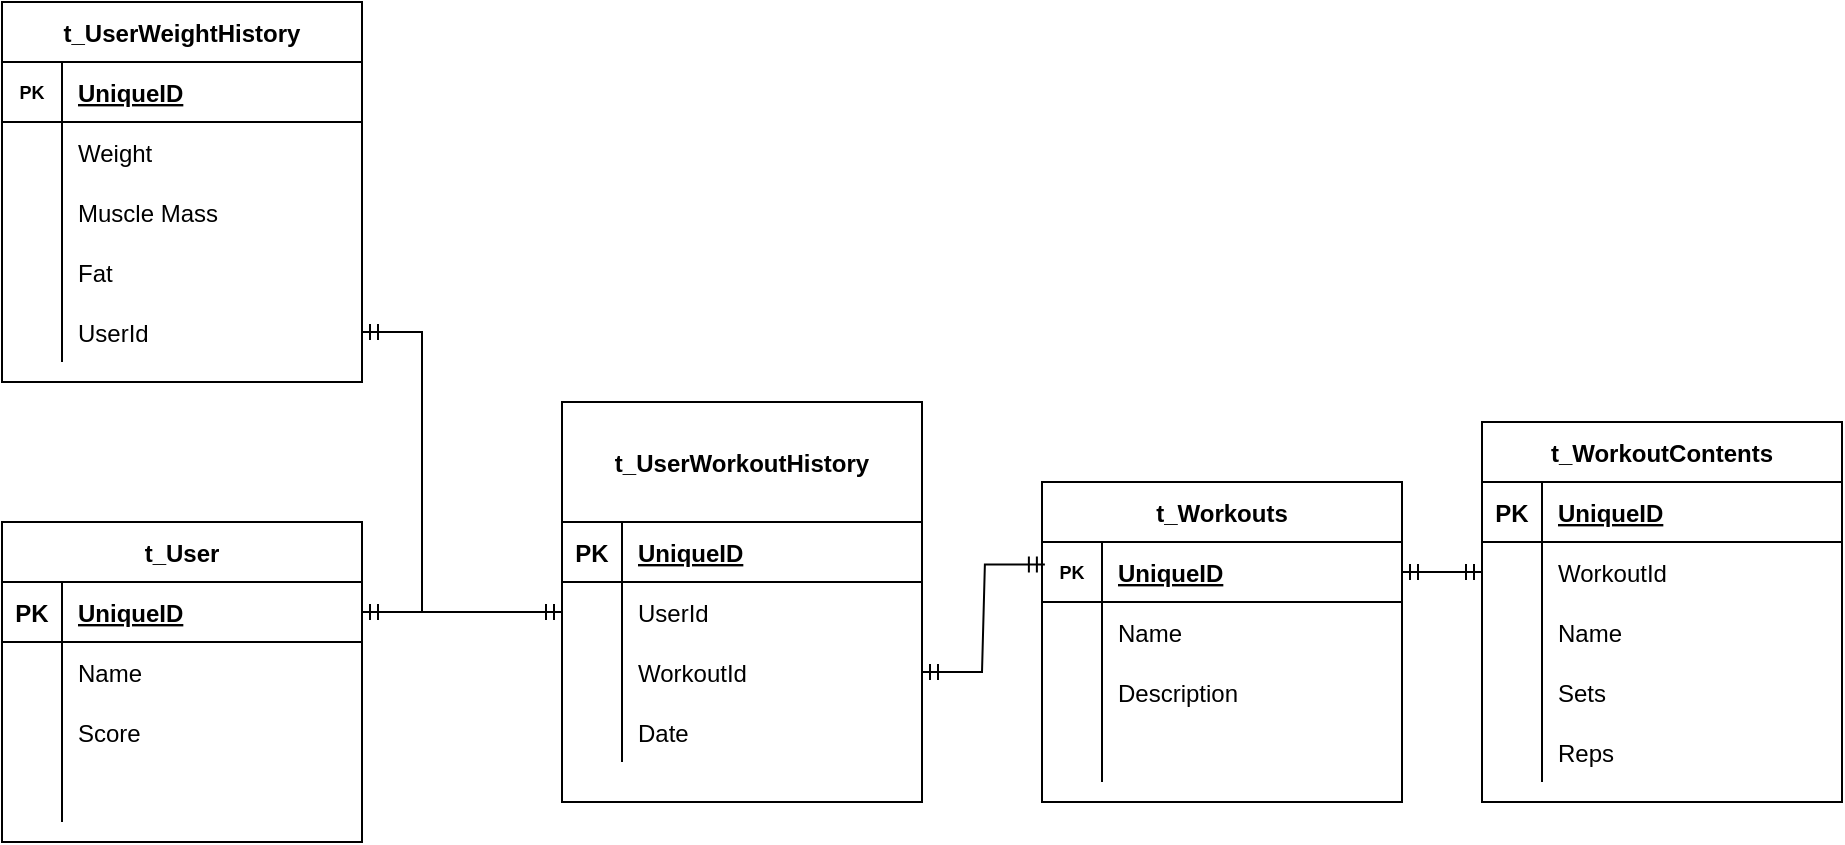 <mxfile version="17.1.0" type="device"><diagram id="56YYVTPu4UpJ24mQE7_h" name="Page-1"><mxGraphModel dx="1178" dy="683" grid="1" gridSize="10" guides="1" tooltips="1" connect="1" arrows="1" fold="1" page="1" pageScale="1" pageWidth="1920" pageHeight="1200" math="0" shadow="0"><root><mxCell id="0"/><mxCell id="1" parent="0"/><mxCell id="qV3LjshaZP_i5iTwCPzn-1" value="t_User" style="shape=table;startSize=30;container=1;collapsible=1;childLayout=tableLayout;fixedRows=1;rowLines=0;fontStyle=1;align=center;resizeLast=1;" vertex="1" parent="1"><mxGeometry x="340" y="440" width="180" height="160" as="geometry"/></mxCell><mxCell id="qV3LjshaZP_i5iTwCPzn-2" value="" style="shape=tableRow;horizontal=0;startSize=0;swimlaneHead=0;swimlaneBody=0;fillColor=none;collapsible=0;dropTarget=0;points=[[0,0.5],[1,0.5]];portConstraint=eastwest;top=0;left=0;right=0;bottom=1;" vertex="1" parent="qV3LjshaZP_i5iTwCPzn-1"><mxGeometry y="30" width="180" height="30" as="geometry"/></mxCell><mxCell id="qV3LjshaZP_i5iTwCPzn-3" value="PK" style="shape=partialRectangle;connectable=0;fillColor=none;top=0;left=0;bottom=0;right=0;fontStyle=1;overflow=hidden;" vertex="1" parent="qV3LjshaZP_i5iTwCPzn-2"><mxGeometry width="30" height="30" as="geometry"><mxRectangle width="30" height="30" as="alternateBounds"/></mxGeometry></mxCell><mxCell id="qV3LjshaZP_i5iTwCPzn-4" value="UniqueID" style="shape=partialRectangle;connectable=0;fillColor=none;top=0;left=0;bottom=0;right=0;align=left;spacingLeft=6;fontStyle=5;overflow=hidden;" vertex="1" parent="qV3LjshaZP_i5iTwCPzn-2"><mxGeometry x="30" width="150" height="30" as="geometry"><mxRectangle width="150" height="30" as="alternateBounds"/></mxGeometry></mxCell><mxCell id="qV3LjshaZP_i5iTwCPzn-5" value="" style="shape=tableRow;horizontal=0;startSize=0;swimlaneHead=0;swimlaneBody=0;fillColor=none;collapsible=0;dropTarget=0;points=[[0,0.5],[1,0.5]];portConstraint=eastwest;top=0;left=0;right=0;bottom=0;" vertex="1" parent="qV3LjshaZP_i5iTwCPzn-1"><mxGeometry y="60" width="180" height="30" as="geometry"/></mxCell><mxCell id="qV3LjshaZP_i5iTwCPzn-6" value="" style="shape=partialRectangle;connectable=0;fillColor=none;top=0;left=0;bottom=0;right=0;editable=1;overflow=hidden;" vertex="1" parent="qV3LjshaZP_i5iTwCPzn-5"><mxGeometry width="30" height="30" as="geometry"><mxRectangle width="30" height="30" as="alternateBounds"/></mxGeometry></mxCell><mxCell id="qV3LjshaZP_i5iTwCPzn-7" value="Name" style="shape=partialRectangle;connectable=0;fillColor=none;top=0;left=0;bottom=0;right=0;align=left;spacingLeft=6;overflow=hidden;" vertex="1" parent="qV3LjshaZP_i5iTwCPzn-5"><mxGeometry x="30" width="150" height="30" as="geometry"><mxRectangle width="150" height="30" as="alternateBounds"/></mxGeometry></mxCell><mxCell id="qV3LjshaZP_i5iTwCPzn-8" value="" style="shape=tableRow;horizontal=0;startSize=0;swimlaneHead=0;swimlaneBody=0;fillColor=none;collapsible=0;dropTarget=0;points=[[0,0.5],[1,0.5]];portConstraint=eastwest;top=0;left=0;right=0;bottom=0;" vertex="1" parent="qV3LjshaZP_i5iTwCPzn-1"><mxGeometry y="90" width="180" height="30" as="geometry"/></mxCell><mxCell id="qV3LjshaZP_i5iTwCPzn-9" value="" style="shape=partialRectangle;connectable=0;fillColor=none;top=0;left=0;bottom=0;right=0;editable=1;overflow=hidden;" vertex="1" parent="qV3LjshaZP_i5iTwCPzn-8"><mxGeometry width="30" height="30" as="geometry"><mxRectangle width="30" height="30" as="alternateBounds"/></mxGeometry></mxCell><mxCell id="qV3LjshaZP_i5iTwCPzn-10" value="Score" style="shape=partialRectangle;connectable=0;fillColor=none;top=0;left=0;bottom=0;right=0;align=left;spacingLeft=6;overflow=hidden;" vertex="1" parent="qV3LjshaZP_i5iTwCPzn-8"><mxGeometry x="30" width="150" height="30" as="geometry"><mxRectangle width="150" height="30" as="alternateBounds"/></mxGeometry></mxCell><mxCell id="qV3LjshaZP_i5iTwCPzn-11" value="" style="shape=tableRow;horizontal=0;startSize=0;swimlaneHead=0;swimlaneBody=0;fillColor=none;collapsible=0;dropTarget=0;points=[[0,0.5],[1,0.5]];portConstraint=eastwest;top=0;left=0;right=0;bottom=0;" vertex="1" parent="qV3LjshaZP_i5iTwCPzn-1"><mxGeometry y="120" width="180" height="30" as="geometry"/></mxCell><mxCell id="qV3LjshaZP_i5iTwCPzn-12" value="" style="shape=partialRectangle;connectable=0;fillColor=none;top=0;left=0;bottom=0;right=0;editable=1;overflow=hidden;" vertex="1" parent="qV3LjshaZP_i5iTwCPzn-11"><mxGeometry width="30" height="30" as="geometry"><mxRectangle width="30" height="30" as="alternateBounds"/></mxGeometry></mxCell><mxCell id="qV3LjshaZP_i5iTwCPzn-13" value="" style="shape=partialRectangle;connectable=0;fillColor=none;top=0;left=0;bottom=0;right=0;align=left;spacingLeft=6;overflow=hidden;" vertex="1" parent="qV3LjshaZP_i5iTwCPzn-11"><mxGeometry x="30" width="150" height="30" as="geometry"><mxRectangle width="150" height="30" as="alternateBounds"/></mxGeometry></mxCell><mxCell id="qV3LjshaZP_i5iTwCPzn-28" value="t_WorkoutContents" style="shape=table;startSize=30;container=1;collapsible=1;childLayout=tableLayout;fixedRows=1;rowLines=0;fontStyle=1;align=center;resizeLast=1;" vertex="1" parent="1"><mxGeometry x="1080" y="390" width="180" height="190" as="geometry"/></mxCell><mxCell id="qV3LjshaZP_i5iTwCPzn-29" value="" style="shape=tableRow;horizontal=0;startSize=0;swimlaneHead=0;swimlaneBody=0;fillColor=none;collapsible=0;dropTarget=0;points=[[0,0.5],[1,0.5]];portConstraint=eastwest;top=0;left=0;right=0;bottom=1;" vertex="1" parent="qV3LjshaZP_i5iTwCPzn-28"><mxGeometry y="30" width="180" height="30" as="geometry"/></mxCell><mxCell id="qV3LjshaZP_i5iTwCPzn-30" value="PK" style="shape=partialRectangle;connectable=0;fillColor=none;top=0;left=0;bottom=0;right=0;fontStyle=1;overflow=hidden;" vertex="1" parent="qV3LjshaZP_i5iTwCPzn-29"><mxGeometry width="30" height="30" as="geometry"><mxRectangle width="30" height="30" as="alternateBounds"/></mxGeometry></mxCell><mxCell id="qV3LjshaZP_i5iTwCPzn-31" value="UniqueID" style="shape=partialRectangle;connectable=0;fillColor=none;top=0;left=0;bottom=0;right=0;align=left;spacingLeft=6;fontStyle=5;overflow=hidden;" vertex="1" parent="qV3LjshaZP_i5iTwCPzn-29"><mxGeometry x="30" width="150" height="30" as="geometry"><mxRectangle width="150" height="30" as="alternateBounds"/></mxGeometry></mxCell><mxCell id="qV3LjshaZP_i5iTwCPzn-32" value="" style="shape=tableRow;horizontal=0;startSize=0;swimlaneHead=0;swimlaneBody=0;fillColor=none;collapsible=0;dropTarget=0;points=[[0,0.5],[1,0.5]];portConstraint=eastwest;top=0;left=0;right=0;bottom=0;" vertex="1" parent="qV3LjshaZP_i5iTwCPzn-28"><mxGeometry y="60" width="180" height="30" as="geometry"/></mxCell><mxCell id="qV3LjshaZP_i5iTwCPzn-33" value="" style="shape=partialRectangle;connectable=0;fillColor=none;top=0;left=0;bottom=0;right=0;editable=1;overflow=hidden;" vertex="1" parent="qV3LjshaZP_i5iTwCPzn-32"><mxGeometry width="30" height="30" as="geometry"><mxRectangle width="30" height="30" as="alternateBounds"/></mxGeometry></mxCell><mxCell id="qV3LjshaZP_i5iTwCPzn-34" value="WorkoutId" style="shape=partialRectangle;connectable=0;fillColor=none;top=0;left=0;bottom=0;right=0;align=left;spacingLeft=6;overflow=hidden;" vertex="1" parent="qV3LjshaZP_i5iTwCPzn-32"><mxGeometry x="30" width="150" height="30" as="geometry"><mxRectangle width="150" height="30" as="alternateBounds"/></mxGeometry></mxCell><mxCell id="qV3LjshaZP_i5iTwCPzn-35" value="" style="shape=tableRow;horizontal=0;startSize=0;swimlaneHead=0;swimlaneBody=0;fillColor=none;collapsible=0;dropTarget=0;points=[[0,0.5],[1,0.5]];portConstraint=eastwest;top=0;left=0;right=0;bottom=0;" vertex="1" parent="qV3LjshaZP_i5iTwCPzn-28"><mxGeometry y="90" width="180" height="30" as="geometry"/></mxCell><mxCell id="qV3LjshaZP_i5iTwCPzn-36" value="" style="shape=partialRectangle;connectable=0;fillColor=none;top=0;left=0;bottom=0;right=0;editable=1;overflow=hidden;" vertex="1" parent="qV3LjshaZP_i5iTwCPzn-35"><mxGeometry width="30" height="30" as="geometry"><mxRectangle width="30" height="30" as="alternateBounds"/></mxGeometry></mxCell><mxCell id="qV3LjshaZP_i5iTwCPzn-37" value="Name" style="shape=partialRectangle;connectable=0;fillColor=none;top=0;left=0;bottom=0;right=0;align=left;spacingLeft=6;overflow=hidden;" vertex="1" parent="qV3LjshaZP_i5iTwCPzn-35"><mxGeometry x="30" width="150" height="30" as="geometry"><mxRectangle width="150" height="30" as="alternateBounds"/></mxGeometry></mxCell><mxCell id="qV3LjshaZP_i5iTwCPzn-38" value="" style="shape=tableRow;horizontal=0;startSize=0;swimlaneHead=0;swimlaneBody=0;fillColor=none;collapsible=0;dropTarget=0;points=[[0,0.5],[1,0.5]];portConstraint=eastwest;top=0;left=0;right=0;bottom=0;" vertex="1" parent="qV3LjshaZP_i5iTwCPzn-28"><mxGeometry y="120" width="180" height="30" as="geometry"/></mxCell><mxCell id="qV3LjshaZP_i5iTwCPzn-39" value="" style="shape=partialRectangle;connectable=0;fillColor=none;top=0;left=0;bottom=0;right=0;editable=1;overflow=hidden;" vertex="1" parent="qV3LjshaZP_i5iTwCPzn-38"><mxGeometry width="30" height="30" as="geometry"><mxRectangle width="30" height="30" as="alternateBounds"/></mxGeometry></mxCell><mxCell id="qV3LjshaZP_i5iTwCPzn-40" value="Sets" style="shape=partialRectangle;connectable=0;fillColor=none;top=0;left=0;bottom=0;right=0;align=left;spacingLeft=6;overflow=hidden;" vertex="1" parent="qV3LjshaZP_i5iTwCPzn-38"><mxGeometry x="30" width="150" height="30" as="geometry"><mxRectangle width="150" height="30" as="alternateBounds"/></mxGeometry></mxCell><mxCell id="qV3LjshaZP_i5iTwCPzn-87" value="" style="shape=tableRow;horizontal=0;startSize=0;swimlaneHead=0;swimlaneBody=0;fillColor=none;collapsible=0;dropTarget=0;points=[[0,0.5],[1,0.5]];portConstraint=eastwest;top=0;left=0;right=0;bottom=0;fontSize=9;" vertex="1" parent="qV3LjshaZP_i5iTwCPzn-28"><mxGeometry y="150" width="180" height="30" as="geometry"/></mxCell><mxCell id="qV3LjshaZP_i5iTwCPzn-88" value="" style="shape=partialRectangle;connectable=0;fillColor=none;top=0;left=0;bottom=0;right=0;editable=1;overflow=hidden;fontSize=9;" vertex="1" parent="qV3LjshaZP_i5iTwCPzn-87"><mxGeometry width="30" height="30" as="geometry"><mxRectangle width="30" height="30" as="alternateBounds"/></mxGeometry></mxCell><mxCell id="qV3LjshaZP_i5iTwCPzn-89" value="Reps" style="shape=partialRectangle;connectable=0;fillColor=none;top=0;left=0;bottom=0;right=0;align=left;spacingLeft=6;overflow=hidden;fontSize=12;" vertex="1" parent="qV3LjshaZP_i5iTwCPzn-87"><mxGeometry x="30" width="150" height="30" as="geometry"><mxRectangle width="150" height="30" as="alternateBounds"/></mxGeometry></mxCell><mxCell id="qV3LjshaZP_i5iTwCPzn-54" value="t_UserWeightHistory" style="shape=table;startSize=30;container=1;collapsible=1;childLayout=tableLayout;fixedRows=1;rowLines=0;fontStyle=1;align=center;resizeLast=1;fontSize=12;" vertex="1" parent="1"><mxGeometry x="340" y="180" width="180" height="190" as="geometry"/></mxCell><mxCell id="qV3LjshaZP_i5iTwCPzn-55" value="" style="shape=tableRow;horizontal=0;startSize=0;swimlaneHead=0;swimlaneBody=0;fillColor=none;collapsible=0;dropTarget=0;points=[[0,0.5],[1,0.5]];portConstraint=eastwest;top=0;left=0;right=0;bottom=1;fontSize=9;" vertex="1" parent="qV3LjshaZP_i5iTwCPzn-54"><mxGeometry y="30" width="180" height="30" as="geometry"/></mxCell><mxCell id="qV3LjshaZP_i5iTwCPzn-56" value="PK" style="shape=partialRectangle;connectable=0;fillColor=none;top=0;left=0;bottom=0;right=0;fontStyle=1;overflow=hidden;fontSize=9;" vertex="1" parent="qV3LjshaZP_i5iTwCPzn-55"><mxGeometry width="30" height="30" as="geometry"><mxRectangle width="30" height="30" as="alternateBounds"/></mxGeometry></mxCell><mxCell id="qV3LjshaZP_i5iTwCPzn-57" value="UniqueID" style="shape=partialRectangle;connectable=0;fillColor=none;top=0;left=0;bottom=0;right=0;align=left;spacingLeft=6;fontStyle=5;overflow=hidden;fontSize=12;" vertex="1" parent="qV3LjshaZP_i5iTwCPzn-55"><mxGeometry x="30" width="150" height="30" as="geometry"><mxRectangle width="150" height="30" as="alternateBounds"/></mxGeometry></mxCell><mxCell id="qV3LjshaZP_i5iTwCPzn-58" value="" style="shape=tableRow;horizontal=0;startSize=0;swimlaneHead=0;swimlaneBody=0;fillColor=none;collapsible=0;dropTarget=0;points=[[0,0.5],[1,0.5]];portConstraint=eastwest;top=0;left=0;right=0;bottom=0;fontSize=9;" vertex="1" parent="qV3LjshaZP_i5iTwCPzn-54"><mxGeometry y="60" width="180" height="30" as="geometry"/></mxCell><mxCell id="qV3LjshaZP_i5iTwCPzn-59" value="" style="shape=partialRectangle;connectable=0;fillColor=none;top=0;left=0;bottom=0;right=0;editable=1;overflow=hidden;fontSize=9;" vertex="1" parent="qV3LjshaZP_i5iTwCPzn-58"><mxGeometry width="30" height="30" as="geometry"><mxRectangle width="30" height="30" as="alternateBounds"/></mxGeometry></mxCell><mxCell id="qV3LjshaZP_i5iTwCPzn-60" value="Weight" style="shape=partialRectangle;connectable=0;fillColor=none;top=0;left=0;bottom=0;right=0;align=left;spacingLeft=6;overflow=hidden;fontSize=12;" vertex="1" parent="qV3LjshaZP_i5iTwCPzn-58"><mxGeometry x="30" width="150" height="30" as="geometry"><mxRectangle width="150" height="30" as="alternateBounds"/></mxGeometry></mxCell><mxCell id="qV3LjshaZP_i5iTwCPzn-61" value="" style="shape=tableRow;horizontal=0;startSize=0;swimlaneHead=0;swimlaneBody=0;fillColor=none;collapsible=0;dropTarget=0;points=[[0,0.5],[1,0.5]];portConstraint=eastwest;top=0;left=0;right=0;bottom=0;fontSize=9;" vertex="1" parent="qV3LjshaZP_i5iTwCPzn-54"><mxGeometry y="90" width="180" height="30" as="geometry"/></mxCell><mxCell id="qV3LjshaZP_i5iTwCPzn-62" value="" style="shape=partialRectangle;connectable=0;fillColor=none;top=0;left=0;bottom=0;right=0;editable=1;overflow=hidden;fontSize=9;" vertex="1" parent="qV3LjshaZP_i5iTwCPzn-61"><mxGeometry width="30" height="30" as="geometry"><mxRectangle width="30" height="30" as="alternateBounds"/></mxGeometry></mxCell><mxCell id="qV3LjshaZP_i5iTwCPzn-63" value="Muscle Mass" style="shape=partialRectangle;connectable=0;fillColor=none;top=0;left=0;bottom=0;right=0;align=left;spacingLeft=6;overflow=hidden;fontSize=12;" vertex="1" parent="qV3LjshaZP_i5iTwCPzn-61"><mxGeometry x="30" width="150" height="30" as="geometry"><mxRectangle width="150" height="30" as="alternateBounds"/></mxGeometry></mxCell><mxCell id="qV3LjshaZP_i5iTwCPzn-64" value="" style="shape=tableRow;horizontal=0;startSize=0;swimlaneHead=0;swimlaneBody=0;fillColor=none;collapsible=0;dropTarget=0;points=[[0,0.5],[1,0.5]];portConstraint=eastwest;top=0;left=0;right=0;bottom=0;fontSize=9;" vertex="1" parent="qV3LjshaZP_i5iTwCPzn-54"><mxGeometry y="120" width="180" height="30" as="geometry"/></mxCell><mxCell id="qV3LjshaZP_i5iTwCPzn-65" value="" style="shape=partialRectangle;connectable=0;fillColor=none;top=0;left=0;bottom=0;right=0;editable=1;overflow=hidden;fontSize=9;" vertex="1" parent="qV3LjshaZP_i5iTwCPzn-64"><mxGeometry width="30" height="30" as="geometry"><mxRectangle width="30" height="30" as="alternateBounds"/></mxGeometry></mxCell><mxCell id="qV3LjshaZP_i5iTwCPzn-66" value="Fat" style="shape=partialRectangle;connectable=0;fillColor=none;top=0;left=0;bottom=0;right=0;align=left;spacingLeft=6;overflow=hidden;fontSize=12;" vertex="1" parent="qV3LjshaZP_i5iTwCPzn-64"><mxGeometry x="30" width="150" height="30" as="geometry"><mxRectangle width="150" height="30" as="alternateBounds"/></mxGeometry></mxCell><mxCell id="qV3LjshaZP_i5iTwCPzn-71" value="" style="shape=tableRow;horizontal=0;startSize=0;swimlaneHead=0;swimlaneBody=0;fillColor=none;collapsible=0;dropTarget=0;points=[[0,0.5],[1,0.5]];portConstraint=eastwest;top=0;left=0;right=0;bottom=0;fontSize=9;" vertex="1" parent="qV3LjshaZP_i5iTwCPzn-54"><mxGeometry y="150" width="180" height="30" as="geometry"/></mxCell><mxCell id="qV3LjshaZP_i5iTwCPzn-72" value="" style="shape=partialRectangle;connectable=0;fillColor=none;top=0;left=0;bottom=0;right=0;editable=1;overflow=hidden;fontSize=9;" vertex="1" parent="qV3LjshaZP_i5iTwCPzn-71"><mxGeometry width="30" height="30" as="geometry"><mxRectangle width="30" height="30" as="alternateBounds"/></mxGeometry></mxCell><mxCell id="qV3LjshaZP_i5iTwCPzn-73" value="UserId" style="shape=partialRectangle;connectable=0;fillColor=none;top=0;left=0;bottom=0;right=0;align=left;spacingLeft=6;overflow=hidden;fontSize=12;" vertex="1" parent="qV3LjshaZP_i5iTwCPzn-71"><mxGeometry x="30" width="150" height="30" as="geometry"><mxRectangle width="150" height="30" as="alternateBounds"/></mxGeometry></mxCell><mxCell id="qV3LjshaZP_i5iTwCPzn-74" value="t_Workouts" style="shape=table;startSize=30;container=1;collapsible=1;childLayout=tableLayout;fixedRows=1;rowLines=0;fontStyle=1;align=center;resizeLast=1;fontSize=12;" vertex="1" parent="1"><mxGeometry x="860" y="420" width="180" height="160" as="geometry"/></mxCell><mxCell id="qV3LjshaZP_i5iTwCPzn-75" value="" style="shape=tableRow;horizontal=0;startSize=0;swimlaneHead=0;swimlaneBody=0;fillColor=none;collapsible=0;dropTarget=0;points=[[0,0.5],[1,0.5]];portConstraint=eastwest;top=0;left=0;right=0;bottom=1;fontSize=9;" vertex="1" parent="qV3LjshaZP_i5iTwCPzn-74"><mxGeometry y="30" width="180" height="30" as="geometry"/></mxCell><mxCell id="qV3LjshaZP_i5iTwCPzn-76" value="PK" style="shape=partialRectangle;connectable=0;fillColor=none;top=0;left=0;bottom=0;right=0;fontStyle=1;overflow=hidden;fontSize=9;" vertex="1" parent="qV3LjshaZP_i5iTwCPzn-75"><mxGeometry width="30" height="30" as="geometry"><mxRectangle width="30" height="30" as="alternateBounds"/></mxGeometry></mxCell><mxCell id="qV3LjshaZP_i5iTwCPzn-77" value="UniqueID" style="shape=partialRectangle;connectable=0;fillColor=none;top=0;left=0;bottom=0;right=0;align=left;spacingLeft=6;fontStyle=5;overflow=hidden;fontSize=12;" vertex="1" parent="qV3LjshaZP_i5iTwCPzn-75"><mxGeometry x="30" width="150" height="30" as="geometry"><mxRectangle width="150" height="30" as="alternateBounds"/></mxGeometry></mxCell><mxCell id="qV3LjshaZP_i5iTwCPzn-78" value="" style="shape=tableRow;horizontal=0;startSize=0;swimlaneHead=0;swimlaneBody=0;fillColor=none;collapsible=0;dropTarget=0;points=[[0,0.5],[1,0.5]];portConstraint=eastwest;top=0;left=0;right=0;bottom=0;fontSize=9;" vertex="1" parent="qV3LjshaZP_i5iTwCPzn-74"><mxGeometry y="60" width="180" height="30" as="geometry"/></mxCell><mxCell id="qV3LjshaZP_i5iTwCPzn-79" value="" style="shape=partialRectangle;connectable=0;fillColor=none;top=0;left=0;bottom=0;right=0;editable=1;overflow=hidden;fontSize=9;" vertex="1" parent="qV3LjshaZP_i5iTwCPzn-78"><mxGeometry width="30" height="30" as="geometry"><mxRectangle width="30" height="30" as="alternateBounds"/></mxGeometry></mxCell><mxCell id="qV3LjshaZP_i5iTwCPzn-80" value="Name" style="shape=partialRectangle;connectable=0;fillColor=none;top=0;left=0;bottom=0;right=0;align=left;spacingLeft=6;overflow=hidden;fontSize=12;" vertex="1" parent="qV3LjshaZP_i5iTwCPzn-78"><mxGeometry x="30" width="150" height="30" as="geometry"><mxRectangle width="150" height="30" as="alternateBounds"/></mxGeometry></mxCell><mxCell id="qV3LjshaZP_i5iTwCPzn-81" value="" style="shape=tableRow;horizontal=0;startSize=0;swimlaneHead=0;swimlaneBody=0;fillColor=none;collapsible=0;dropTarget=0;points=[[0,0.5],[1,0.5]];portConstraint=eastwest;top=0;left=0;right=0;bottom=0;fontSize=9;" vertex="1" parent="qV3LjshaZP_i5iTwCPzn-74"><mxGeometry y="90" width="180" height="30" as="geometry"/></mxCell><mxCell id="qV3LjshaZP_i5iTwCPzn-82" value="" style="shape=partialRectangle;connectable=0;fillColor=none;top=0;left=0;bottom=0;right=0;editable=1;overflow=hidden;fontSize=9;" vertex="1" parent="qV3LjshaZP_i5iTwCPzn-81"><mxGeometry width="30" height="30" as="geometry"><mxRectangle width="30" height="30" as="alternateBounds"/></mxGeometry></mxCell><mxCell id="qV3LjshaZP_i5iTwCPzn-83" value="Description" style="shape=partialRectangle;connectable=0;fillColor=none;top=0;left=0;bottom=0;right=0;align=left;spacingLeft=6;overflow=hidden;fontSize=12;" vertex="1" parent="qV3LjshaZP_i5iTwCPzn-81"><mxGeometry x="30" width="150" height="30" as="geometry"><mxRectangle width="150" height="30" as="alternateBounds"/></mxGeometry></mxCell><mxCell id="qV3LjshaZP_i5iTwCPzn-84" value="" style="shape=tableRow;horizontal=0;startSize=0;swimlaneHead=0;swimlaneBody=0;fillColor=none;collapsible=0;dropTarget=0;points=[[0,0.5],[1,0.5]];portConstraint=eastwest;top=0;left=0;right=0;bottom=0;fontSize=9;" vertex="1" parent="qV3LjshaZP_i5iTwCPzn-74"><mxGeometry y="120" width="180" height="30" as="geometry"/></mxCell><mxCell id="qV3LjshaZP_i5iTwCPzn-85" value="" style="shape=partialRectangle;connectable=0;fillColor=none;top=0;left=0;bottom=0;right=0;editable=1;overflow=hidden;fontSize=9;" vertex="1" parent="qV3LjshaZP_i5iTwCPzn-84"><mxGeometry width="30" height="30" as="geometry"><mxRectangle width="30" height="30" as="alternateBounds"/></mxGeometry></mxCell><mxCell id="qV3LjshaZP_i5iTwCPzn-86" value="" style="shape=partialRectangle;connectable=0;fillColor=none;top=0;left=0;bottom=0;right=0;align=left;spacingLeft=6;overflow=hidden;fontSize=9;" vertex="1" parent="qV3LjshaZP_i5iTwCPzn-84"><mxGeometry x="30" width="150" height="30" as="geometry"><mxRectangle width="150" height="30" as="alternateBounds"/></mxGeometry></mxCell><mxCell id="qV3LjshaZP_i5iTwCPzn-90" value="t_UserWorkoutHistory" style="shape=table;startSize=60;container=1;collapsible=1;childLayout=tableLayout;fixedRows=1;rowLines=0;fontStyle=1;align=center;resizeLast=1;fontSize=12;" vertex="1" parent="1"><mxGeometry x="620" y="380" width="180" height="200" as="geometry"/></mxCell><mxCell id="qV3LjshaZP_i5iTwCPzn-91" value="" style="shape=tableRow;horizontal=0;startSize=0;swimlaneHead=0;swimlaneBody=0;fillColor=none;collapsible=0;dropTarget=0;points=[[0,0.5],[1,0.5]];portConstraint=eastwest;top=0;left=0;right=0;bottom=1;fontSize=12;" vertex="1" parent="qV3LjshaZP_i5iTwCPzn-90"><mxGeometry y="60" width="180" height="30" as="geometry"/></mxCell><mxCell id="qV3LjshaZP_i5iTwCPzn-92" value="PK" style="shape=partialRectangle;connectable=0;fillColor=none;top=0;left=0;bottom=0;right=0;fontStyle=1;overflow=hidden;fontSize=12;" vertex="1" parent="qV3LjshaZP_i5iTwCPzn-91"><mxGeometry width="30" height="30" as="geometry"><mxRectangle width="30" height="30" as="alternateBounds"/></mxGeometry></mxCell><mxCell id="qV3LjshaZP_i5iTwCPzn-93" value="UniqueID" style="shape=partialRectangle;connectable=0;fillColor=none;top=0;left=0;bottom=0;right=0;align=left;spacingLeft=6;fontStyle=5;overflow=hidden;fontSize=12;" vertex="1" parent="qV3LjshaZP_i5iTwCPzn-91"><mxGeometry x="30" width="150" height="30" as="geometry"><mxRectangle width="150" height="30" as="alternateBounds"/></mxGeometry></mxCell><mxCell id="qV3LjshaZP_i5iTwCPzn-94" value="" style="shape=tableRow;horizontal=0;startSize=0;swimlaneHead=0;swimlaneBody=0;fillColor=none;collapsible=0;dropTarget=0;points=[[0,0.5],[1,0.5]];portConstraint=eastwest;top=0;left=0;right=0;bottom=0;fontSize=12;" vertex="1" parent="qV3LjshaZP_i5iTwCPzn-90"><mxGeometry y="90" width="180" height="30" as="geometry"/></mxCell><mxCell id="qV3LjshaZP_i5iTwCPzn-95" value="" style="shape=partialRectangle;connectable=0;fillColor=none;top=0;left=0;bottom=0;right=0;editable=1;overflow=hidden;fontSize=12;" vertex="1" parent="qV3LjshaZP_i5iTwCPzn-94"><mxGeometry width="30" height="30" as="geometry"><mxRectangle width="30" height="30" as="alternateBounds"/></mxGeometry></mxCell><mxCell id="qV3LjshaZP_i5iTwCPzn-96" value="UserId" style="shape=partialRectangle;connectable=0;fillColor=none;top=0;left=0;bottom=0;right=0;align=left;spacingLeft=6;overflow=hidden;fontSize=12;" vertex="1" parent="qV3LjshaZP_i5iTwCPzn-94"><mxGeometry x="30" width="150" height="30" as="geometry"><mxRectangle width="150" height="30" as="alternateBounds"/></mxGeometry></mxCell><mxCell id="qV3LjshaZP_i5iTwCPzn-97" value="" style="shape=tableRow;horizontal=0;startSize=0;swimlaneHead=0;swimlaneBody=0;fillColor=none;collapsible=0;dropTarget=0;points=[[0,0.5],[1,0.5]];portConstraint=eastwest;top=0;left=0;right=0;bottom=0;fontSize=12;" vertex="1" parent="qV3LjshaZP_i5iTwCPzn-90"><mxGeometry y="120" width="180" height="30" as="geometry"/></mxCell><mxCell id="qV3LjshaZP_i5iTwCPzn-98" value="" style="shape=partialRectangle;connectable=0;fillColor=none;top=0;left=0;bottom=0;right=0;editable=1;overflow=hidden;fontSize=12;" vertex="1" parent="qV3LjshaZP_i5iTwCPzn-97"><mxGeometry width="30" height="30" as="geometry"><mxRectangle width="30" height="30" as="alternateBounds"/></mxGeometry></mxCell><mxCell id="qV3LjshaZP_i5iTwCPzn-99" value="WorkoutId" style="shape=partialRectangle;connectable=0;fillColor=none;top=0;left=0;bottom=0;right=0;align=left;spacingLeft=6;overflow=hidden;fontSize=12;" vertex="1" parent="qV3LjshaZP_i5iTwCPzn-97"><mxGeometry x="30" width="150" height="30" as="geometry"><mxRectangle width="150" height="30" as="alternateBounds"/></mxGeometry></mxCell><mxCell id="qV3LjshaZP_i5iTwCPzn-100" value="" style="shape=tableRow;horizontal=0;startSize=0;swimlaneHead=0;swimlaneBody=0;fillColor=none;collapsible=0;dropTarget=0;points=[[0,0.5],[1,0.5]];portConstraint=eastwest;top=0;left=0;right=0;bottom=0;fontSize=12;" vertex="1" parent="qV3LjshaZP_i5iTwCPzn-90"><mxGeometry y="150" width="180" height="30" as="geometry"/></mxCell><mxCell id="qV3LjshaZP_i5iTwCPzn-101" value="" style="shape=partialRectangle;connectable=0;fillColor=none;top=0;left=0;bottom=0;right=0;editable=1;overflow=hidden;fontSize=12;" vertex="1" parent="qV3LjshaZP_i5iTwCPzn-100"><mxGeometry width="30" height="30" as="geometry"><mxRectangle width="30" height="30" as="alternateBounds"/></mxGeometry></mxCell><mxCell id="qV3LjshaZP_i5iTwCPzn-102" value="Date" style="shape=partialRectangle;connectable=0;fillColor=none;top=0;left=0;bottom=0;right=0;align=left;spacingLeft=6;overflow=hidden;fontSize=12;" vertex="1" parent="qV3LjshaZP_i5iTwCPzn-100"><mxGeometry x="30" width="150" height="30" as="geometry"><mxRectangle width="150" height="30" as="alternateBounds"/></mxGeometry></mxCell><mxCell id="qV3LjshaZP_i5iTwCPzn-104" value="" style="edgeStyle=entityRelationEdgeStyle;fontSize=12;html=1;endArrow=ERmandOne;startArrow=ERmandOne;rounded=0;entryX=1;entryY=0.5;entryDx=0;entryDy=0;exitX=0;exitY=0.5;exitDx=0;exitDy=0;" edge="1" parent="1" source="qV3LjshaZP_i5iTwCPzn-32" target="qV3LjshaZP_i5iTwCPzn-75"><mxGeometry width="100" height="100" relative="1" as="geometry"><mxPoint x="990" y="700" as="sourcePoint"/><mxPoint x="1090" y="600" as="targetPoint"/></mxGeometry></mxCell><mxCell id="qV3LjshaZP_i5iTwCPzn-105" value="" style="edgeStyle=entityRelationEdgeStyle;fontSize=12;html=1;endArrow=ERmandOne;startArrow=ERmandOne;rounded=0;exitX=1;exitY=0.5;exitDx=0;exitDy=0;entryX=0.008;entryY=0.376;entryDx=0;entryDy=0;entryPerimeter=0;" edge="1" parent="1" source="qV3LjshaZP_i5iTwCPzn-97" target="qV3LjshaZP_i5iTwCPzn-75"><mxGeometry width="100" height="100" relative="1" as="geometry"><mxPoint x="750" y="380" as="sourcePoint"/><mxPoint x="850" y="280" as="targetPoint"/></mxGeometry></mxCell><mxCell id="qV3LjshaZP_i5iTwCPzn-106" value="" style="edgeStyle=entityRelationEdgeStyle;fontSize=12;html=1;endArrow=ERmandOne;startArrow=ERmandOne;rounded=0;entryX=0;entryY=0.5;entryDx=0;entryDy=0;exitX=1;exitY=0.5;exitDx=0;exitDy=0;" edge="1" parent="1" source="qV3LjshaZP_i5iTwCPzn-2" target="qV3LjshaZP_i5iTwCPzn-94"><mxGeometry width="100" height="100" relative="1" as="geometry"><mxPoint x="540" y="710" as="sourcePoint"/><mxPoint x="640" y="610" as="targetPoint"/></mxGeometry></mxCell><mxCell id="qV3LjshaZP_i5iTwCPzn-110" value="" style="edgeStyle=entityRelationEdgeStyle;fontSize=12;html=1;endArrow=ERmandOne;startArrow=ERmandOne;rounded=0;entryX=1;entryY=0.5;entryDx=0;entryDy=0;exitX=1;exitY=0.5;exitDx=0;exitDy=0;" edge="1" parent="1" source="qV3LjshaZP_i5iTwCPzn-2" target="qV3LjshaZP_i5iTwCPzn-71"><mxGeometry width="100" height="100" relative="1" as="geometry"><mxPoint x="530" y="340" as="sourcePoint"/><mxPoint x="750" y="350" as="targetPoint"/></mxGeometry></mxCell></root></mxGraphModel></diagram></mxfile>